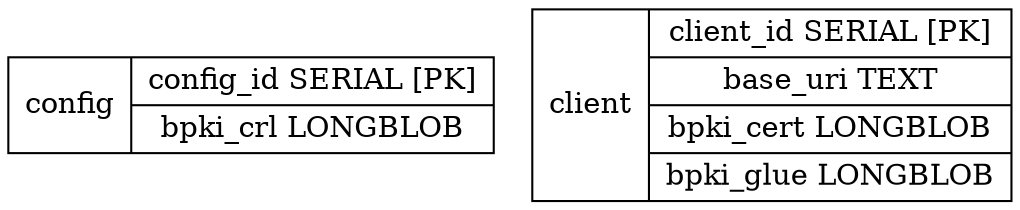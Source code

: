 // Automatically generated from pubd.sql

digraph test {
	edge [arrowtail=none, arrowhead=crow];
	graph [ratio=fill, overlap=false, bgcolor=white];
	node [label="\N", fillcolor=white, shape=record, style=filled];
	config [label="config|{config_id\ SERIAL\ \[PK\]|bpki_crl\ LONGBLOB}"];
	client [label="client|{client_id\ SERIAL\ \[PK\]|base_uri\ TEXT|bpki_cert\ LONGBLOB|bpki_glue\ LONGBLOB}"];
}
